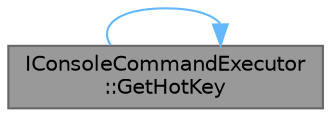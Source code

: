 digraph "IConsoleCommandExecutor::GetHotKey"
{
 // INTERACTIVE_SVG=YES
 // LATEX_PDF_SIZE
  bgcolor="transparent";
  edge [fontname=Helvetica,fontsize=10,labelfontname=Helvetica,labelfontsize=10];
  node [fontname=Helvetica,fontsize=10,shape=box,height=0.2,width=0.4];
  rankdir="LR";
  Node1 [id="Node000001",label="IConsoleCommandExecutor\l::GetHotKey",height=0.2,width=0.4,color="gray40", fillcolor="grey60", style="filled", fontcolor="black",tooltip="Returns the hotkey for this executor."];
  Node1 -> Node1 [id="edge1_Node000001_Node000001",color="steelblue1",style="solid",tooltip=" "];
}
